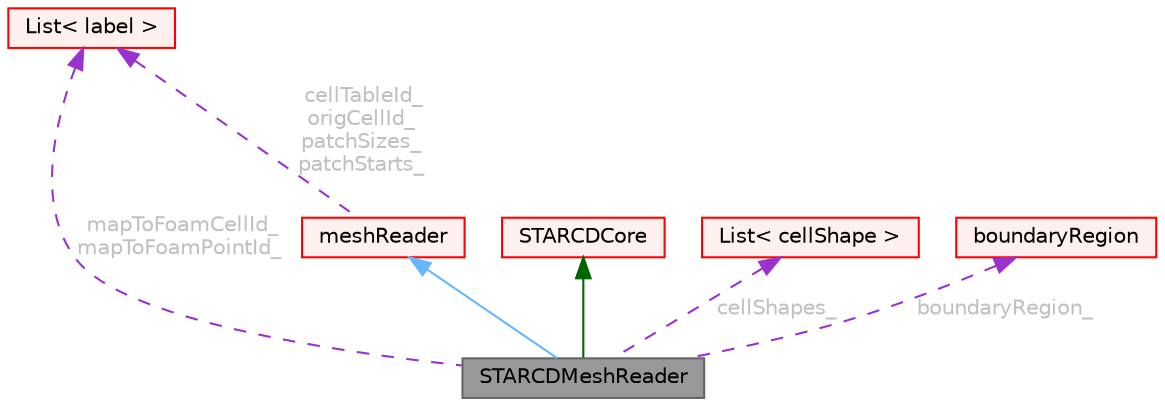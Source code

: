 digraph "STARCDMeshReader"
{
 // LATEX_PDF_SIZE
  bgcolor="transparent";
  edge [fontname=Helvetica,fontsize=10,labelfontname=Helvetica,labelfontsize=10];
  node [fontname=Helvetica,fontsize=10,shape=box,height=0.2,width=0.4];
  Node1 [id="Node000001",label="STARCDMeshReader",height=0.2,width=0.4,color="gray40", fillcolor="grey60", style="filled", fontcolor="black",tooltip="Read PROSTAR vrt/cel/bnd files. The protected data in meshReader are filled."];
  Node2 -> Node1 [id="edge1_Node000001_Node000002",dir="back",color="steelblue1",style="solid",tooltip=" "];
  Node2 [id="Node000002",label="meshReader",height=0.2,width=0.4,color="red", fillcolor="#FFF0F0", style="filled",URL="$classFoam_1_1meshReader.html",tooltip="This class supports creating polyMeshes with baffles."];
  Node13 -> Node2 [id="edge2_Node000002_Node000013",dir="back",color="darkorchid3",style="dashed",tooltip=" ",label=" cellTableId_\norigCellId_\npatchSizes_\npatchStarts_",fontcolor="grey" ];
  Node13 [id="Node000013",label="List\< label \>",height=0.2,width=0.4,color="red", fillcolor="#FFF0F0", style="filled",URL="$classFoam_1_1List.html",tooltip=" "];
  Node30 -> Node1 [id="edge3_Node000001_Node000030",dir="back",color="darkgreen",style="solid",tooltip=" "];
  Node30 [id="Node000030",label="STARCDCore",height=0.2,width=0.4,color="red", fillcolor="#FFF0F0", style="filled",URL="$classFoam_1_1fileFormats_1_1STARCDCore.html",tooltip="Core routines used when reading/writing PROSTAR vrt/cel/bnd files."];
  Node33 -> Node1 [id="edge4_Node000001_Node000033",dir="back",color="darkorchid3",style="dashed",tooltip=" ",label=" cellShapes_",fontcolor="grey" ];
  Node33 [id="Node000033",label="List\< cellShape \>",height=0.2,width=0.4,color="red", fillcolor="#FFF0F0", style="filled",URL="$classFoam_1_1List.html",tooltip=" "];
  Node13 -> Node1 [id="edge5_Node000001_Node000013",dir="back",color="darkorchid3",style="dashed",tooltip=" ",label=" mapToFoamCellId_\nmapToFoamPointId_",fontcolor="grey" ];
  Node35 -> Node1 [id="edge6_Node000001_Node000035",dir="back",color="darkorchid3",style="dashed",tooltip=" ",label=" boundaryRegion_",fontcolor="grey" ];
  Node35 [id="Node000035",label="boundaryRegion",height=0.2,width=0.4,color="red", fillcolor="#FFF0F0", style="filled",URL="$classFoam_1_1boundaryRegion.html",tooltip="The boundaryRegion persistent data saved as a Map<dictionary>."];
}
